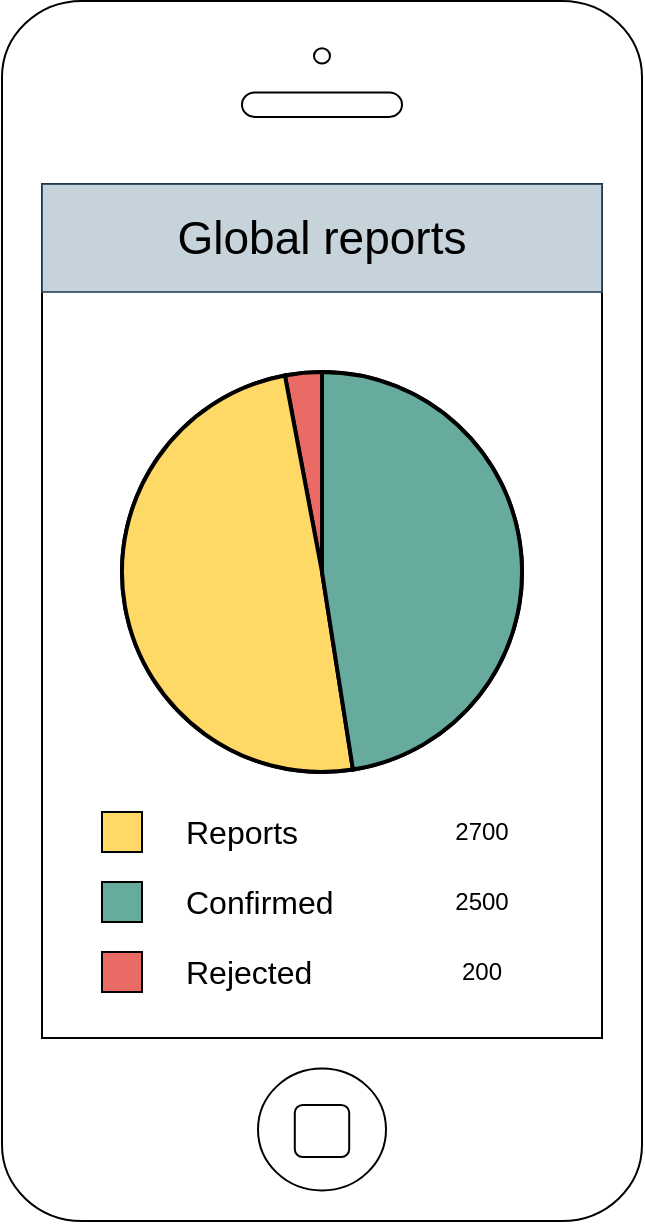 <mxfile version="12.1.3" type="device" pages="1"><diagram id="9A_WMLsam9mDan9zznJi" name="Page-1"><mxGraphModel dx="1102" dy="622" grid="1" gridSize="10" guides="1" tooltips="1" connect="1" arrows="1" fold="1" page="1" pageScale="1" pageWidth="1169" pageHeight="827" math="0" shadow="0"><root><mxCell id="0"/><mxCell id="1" parent="0"/><mxCell id="2D2owbfq9zRsvwBRL95P-1" value="" style="html=1;verticalLabelPosition=bottom;labelBackgroundColor=#ffffff;verticalAlign=top;shadow=0;dashed=0;strokeWidth=1;shape=mxgraph.ios7.misc.iphone;gradientColor=none;fillColor=#FFFFFF;" parent="1" vertex="1"><mxGeometry x="330" y="24.5" width="320" height="610" as="geometry"/></mxCell><mxCell id="2D2owbfq9zRsvwBRL95P-33" value="Global reports" style="text;html=1;align=center;verticalAlign=middle;whiteSpace=wrap;rounded=0;fontSize=23;opacity=80;fillColor=#bac8d3;strokeColor=#23445d;" parent="1" vertex="1"><mxGeometry x="350" y="116" width="280" height="54" as="geometry"/></mxCell><mxCell id="h1oR9IeFFi3iSYMRWBOs-19" value="" style="verticalLabelPosition=bottom;shadow=0;dashed=0;align=center;html=1;verticalAlign=top;strokeWidth=1;shape=mxgraph.mockup.graphics.pieChart;strokeColor=#000000;parts=3,50,48;partColors=#EA6B66,#FFD966,#67AB9F;strokeWidth=2;gradientColor=none;part=0;partsCount=3;" parent="1" vertex="1"><mxGeometry x="390" y="210" width="200" height="200" as="geometry"/></mxCell><mxCell id="h1oR9IeFFi3iSYMRWBOs-20" value="" style="whiteSpace=wrap;html=1;aspect=fixed;shadow=0;gradientColor=none;fillColor=#FFD966;" parent="1" vertex="1"><mxGeometry x="380" y="430" width="20" height="20" as="geometry"/></mxCell><mxCell id="h1oR9IeFFi3iSYMRWBOs-21" value="" style="whiteSpace=wrap;html=1;aspect=fixed;shadow=0;gradientColor=none;fillColor=#67AB9F;" parent="1" vertex="1"><mxGeometry x="380" y="465" width="20" height="20" as="geometry"/></mxCell><mxCell id="h1oR9IeFFi3iSYMRWBOs-22" value="" style="whiteSpace=wrap;html=1;aspect=fixed;shadow=0;gradientColor=none;fillColor=#EA6B66;" parent="1" vertex="1"><mxGeometry x="380" y="500" width="20" height="20" as="geometry"/></mxCell><mxCell id="h1oR9IeFFi3iSYMRWBOs-23" value="&lt;font style=&quot;font-size: 16px&quot;&gt;Reports&lt;/font&gt;" style="text;html=1;strokeColor=none;fillColor=none;align=left;verticalAlign=middle;whiteSpace=wrap;rounded=0;shadow=0;" parent="1" vertex="1"><mxGeometry x="420" y="430" width="40" height="20" as="geometry"/></mxCell><mxCell id="h1oR9IeFFi3iSYMRWBOs-26" value="&lt;font style=&quot;font-size: 16px&quot;&gt;Confirmed&lt;/font&gt;" style="text;html=1;strokeColor=none;fillColor=none;align=left;verticalAlign=middle;whiteSpace=wrap;rounded=0;shadow=0;" parent="1" vertex="1"><mxGeometry x="420" y="465" width="40" height="20" as="geometry"/></mxCell><mxCell id="h1oR9IeFFi3iSYMRWBOs-27" value="&lt;font style=&quot;font-size: 16px&quot;&gt;Rejected&lt;/font&gt;" style="text;html=1;strokeColor=none;fillColor=none;align=left;verticalAlign=middle;whiteSpace=wrap;rounded=0;shadow=0;" parent="1" vertex="1"><mxGeometry x="420" y="500" width="40" height="20" as="geometry"/></mxCell><mxCell id="h1oR9IeFFi3iSYMRWBOs-28" value="2700" style="text;html=1;strokeColor=none;fillColor=none;align=center;verticalAlign=middle;whiteSpace=wrap;rounded=0;shadow=0;" parent="1" vertex="1"><mxGeometry x="550" y="430" width="40" height="20" as="geometry"/></mxCell><mxCell id="h1oR9IeFFi3iSYMRWBOs-29" value="2500" style="text;html=1;strokeColor=none;fillColor=none;align=center;verticalAlign=middle;whiteSpace=wrap;rounded=0;shadow=0;" parent="1" vertex="1"><mxGeometry x="550" y="465" width="40" height="20" as="geometry"/></mxCell><mxCell id="h1oR9IeFFi3iSYMRWBOs-30" value="200" style="text;html=1;strokeColor=none;fillColor=none;align=center;verticalAlign=middle;whiteSpace=wrap;rounded=0;shadow=0;" parent="1" vertex="1"><mxGeometry x="550" y="500" width="40" height="20" as="geometry"/></mxCell></root></mxGraphModel></diagram></mxfile>
